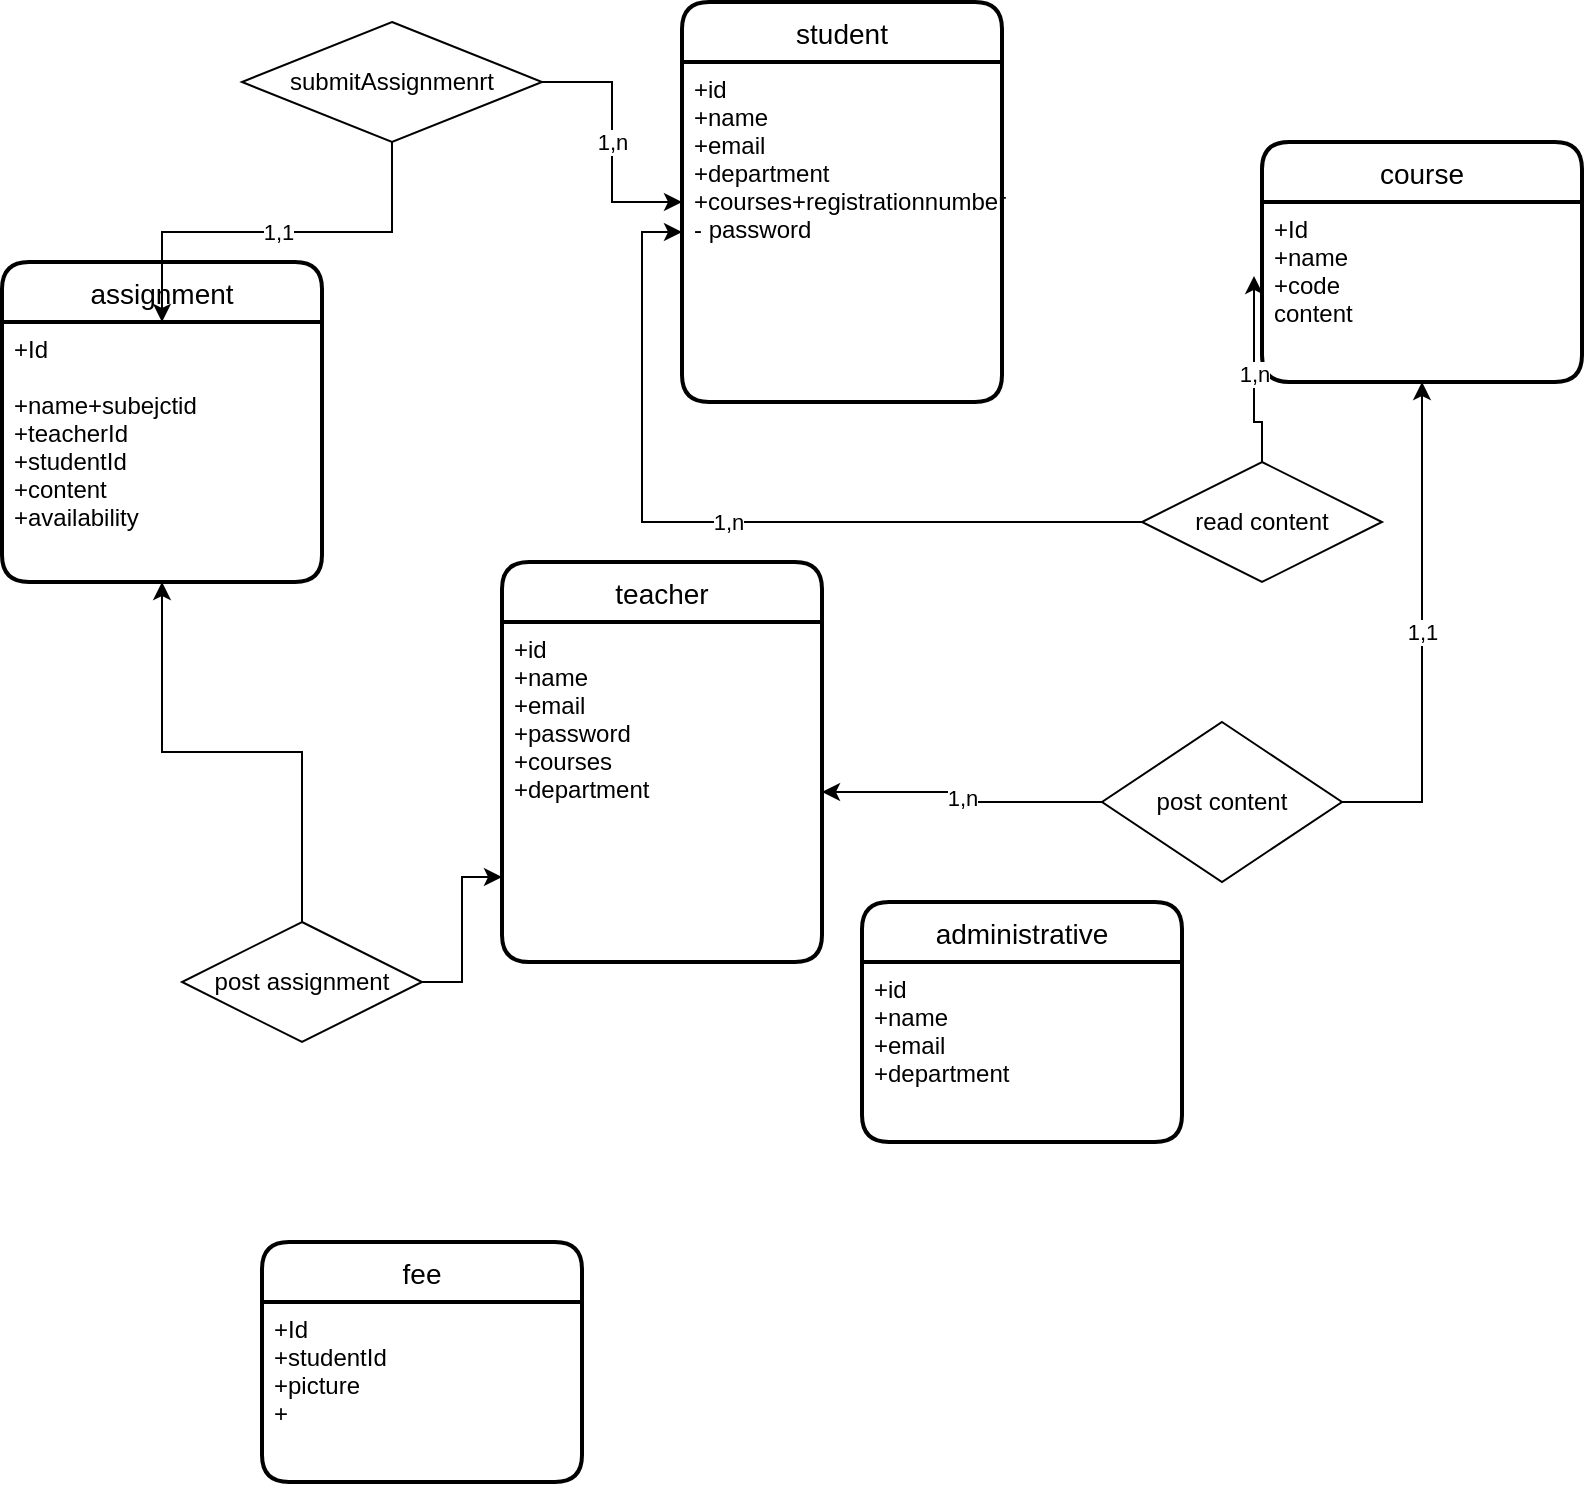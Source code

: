 <mxfile version="15.5.9" type="github">
  <diagram id="s8UazuxxXrzk4buoSBhP" name="Page-1">
    <mxGraphModel dx="1108" dy="1595" grid="1" gridSize="10" guides="1" tooltips="1" connect="1" arrows="1" fold="1" page="1" pageScale="1" pageWidth="850" pageHeight="1100" math="0" shadow="0">
      <root>
        <mxCell id="0" />
        <mxCell id="1" parent="0" />
        <mxCell id="wy_W4sVEvX35A_wqAEA1-1" value="student" style="swimlane;childLayout=stackLayout;horizontal=1;startSize=30;horizontalStack=0;rounded=1;fontSize=14;fontStyle=0;strokeWidth=2;resizeParent=0;resizeLast=1;shadow=0;dashed=0;align=center;" vertex="1" parent="1">
          <mxGeometry x="400" y="-20" width="160" height="200" as="geometry" />
        </mxCell>
        <mxCell id="wy_W4sVEvX35A_wqAEA1-2" value="+id&#xa;+name&#xa;+email&#xa;+department&#xa;+courses+registrationnumber&#xa;- password&#xa;" style="align=left;strokeColor=none;fillColor=none;spacingLeft=4;fontSize=12;verticalAlign=top;resizable=0;rotatable=0;part=1;" vertex="1" parent="wy_W4sVEvX35A_wqAEA1-1">
          <mxGeometry y="30" width="160" height="170" as="geometry" />
        </mxCell>
        <mxCell id="wy_W4sVEvX35A_wqAEA1-3" value="teacher" style="swimlane;childLayout=stackLayout;horizontal=1;startSize=30;horizontalStack=0;rounded=1;fontSize=14;fontStyle=0;strokeWidth=2;resizeParent=0;resizeLast=1;shadow=0;dashed=0;align=center;" vertex="1" parent="1">
          <mxGeometry x="310" y="260" width="160" height="200" as="geometry" />
        </mxCell>
        <mxCell id="wy_W4sVEvX35A_wqAEA1-4" value="+id&#xa;+name&#xa;+email&#xa;+password&#xa;+courses&#xa;+department&#xa;" style="align=left;strokeColor=none;fillColor=none;spacingLeft=4;fontSize=12;verticalAlign=top;resizable=0;rotatable=0;part=1;" vertex="1" parent="wy_W4sVEvX35A_wqAEA1-3">
          <mxGeometry y="30" width="160" height="170" as="geometry" />
        </mxCell>
        <mxCell id="wy_W4sVEvX35A_wqAEA1-5" value="assignment" style="swimlane;childLayout=stackLayout;horizontal=1;startSize=30;horizontalStack=0;rounded=1;fontSize=14;fontStyle=0;strokeWidth=2;resizeParent=0;resizeLast=1;shadow=0;dashed=0;align=center;" vertex="1" parent="1">
          <mxGeometry x="60" y="110" width="160" height="160" as="geometry" />
        </mxCell>
        <mxCell id="wy_W4sVEvX35A_wqAEA1-6" value="+Id&#xa;&#xa;+name+subejctid&#xa;+teacherId&#xa;+studentId&#xa;+content&#xa;+availability&#xa;" style="align=left;strokeColor=none;fillColor=none;spacingLeft=4;fontSize=12;verticalAlign=top;resizable=0;rotatable=0;part=1;" vertex="1" parent="wy_W4sVEvX35A_wqAEA1-5">
          <mxGeometry y="30" width="160" height="130" as="geometry" />
        </mxCell>
        <mxCell id="wy_W4sVEvX35A_wqAEA1-7" value="course" style="swimlane;childLayout=stackLayout;horizontal=1;startSize=30;horizontalStack=0;rounded=1;fontSize=14;fontStyle=0;strokeWidth=2;resizeParent=0;resizeLast=1;shadow=0;dashed=0;align=center;" vertex="1" parent="1">
          <mxGeometry x="690" y="50" width="160" height="120" as="geometry" />
        </mxCell>
        <mxCell id="wy_W4sVEvX35A_wqAEA1-8" value="+Id&#xa;+name&#xa;+code&#xa;content&#xa;" style="align=left;strokeColor=none;fillColor=none;spacingLeft=4;fontSize=12;verticalAlign=top;resizable=0;rotatable=0;part=1;" vertex="1" parent="wy_W4sVEvX35A_wqAEA1-7">
          <mxGeometry y="30" width="160" height="90" as="geometry" />
        </mxCell>
        <mxCell id="wy_W4sVEvX35A_wqAEA1-11" value="1,n" style="edgeStyle=orthogonalEdgeStyle;rounded=0;orthogonalLoop=1;jettySize=auto;html=1;entryX=-0.025;entryY=0.411;entryDx=0;entryDy=0;entryPerimeter=0;" edge="1" parent="1" source="wy_W4sVEvX35A_wqAEA1-10" target="wy_W4sVEvX35A_wqAEA1-8">
          <mxGeometry relative="1" as="geometry" />
        </mxCell>
        <mxCell id="wy_W4sVEvX35A_wqAEA1-12" value="1,n" style="edgeStyle=orthogonalEdgeStyle;rounded=0;orthogonalLoop=1;jettySize=auto;html=1;entryX=0;entryY=0.5;entryDx=0;entryDy=0;" edge="1" parent="1" source="wy_W4sVEvX35A_wqAEA1-10" target="wy_W4sVEvX35A_wqAEA1-2">
          <mxGeometry relative="1" as="geometry" />
        </mxCell>
        <mxCell id="wy_W4sVEvX35A_wqAEA1-10" value="read content" style="shape=rhombus;perimeter=rhombusPerimeter;whiteSpace=wrap;html=1;align=center;" vertex="1" parent="1">
          <mxGeometry x="630" y="210" width="120" height="60" as="geometry" />
        </mxCell>
        <mxCell id="wy_W4sVEvX35A_wqAEA1-14" value="1,n" style="edgeStyle=orthogonalEdgeStyle;rounded=0;orthogonalLoop=1;jettySize=auto;html=1;" edge="1" parent="1" source="wy_W4sVEvX35A_wqAEA1-13" target="wy_W4sVEvX35A_wqAEA1-4">
          <mxGeometry relative="1" as="geometry" />
        </mxCell>
        <mxCell id="wy_W4sVEvX35A_wqAEA1-15" value="1,1" style="edgeStyle=orthogonalEdgeStyle;rounded=0;orthogonalLoop=1;jettySize=auto;html=1;exitX=1;exitY=0.5;exitDx=0;exitDy=0;" edge="1" parent="1" source="wy_W4sVEvX35A_wqAEA1-13" target="wy_W4sVEvX35A_wqAEA1-8">
          <mxGeometry relative="1" as="geometry" />
        </mxCell>
        <mxCell id="wy_W4sVEvX35A_wqAEA1-13" value="post content" style="shape=rhombus;perimeter=rhombusPerimeter;whiteSpace=wrap;html=1;align=center;" vertex="1" parent="1">
          <mxGeometry x="610" y="340" width="120" height="80" as="geometry" />
        </mxCell>
        <mxCell id="wy_W4sVEvX35A_wqAEA1-31" value="1,1" style="edgeStyle=orthogonalEdgeStyle;rounded=0;orthogonalLoop=1;jettySize=auto;html=1;" edge="1" parent="1" source="wy_W4sVEvX35A_wqAEA1-30" target="wy_W4sVEvX35A_wqAEA1-6">
          <mxGeometry relative="1" as="geometry" />
        </mxCell>
        <mxCell id="wy_W4sVEvX35A_wqAEA1-32" value="1,n" style="edgeStyle=orthogonalEdgeStyle;rounded=0;orthogonalLoop=1;jettySize=auto;html=1;" edge="1" parent="1" source="wy_W4sVEvX35A_wqAEA1-30" target="wy_W4sVEvX35A_wqAEA1-1">
          <mxGeometry relative="1" as="geometry" />
        </mxCell>
        <mxCell id="wy_W4sVEvX35A_wqAEA1-30" value="submitAssignmenrt" style="shape=rhombus;perimeter=rhombusPerimeter;whiteSpace=wrap;html=1;align=center;" vertex="1" parent="1">
          <mxGeometry x="180" y="-10" width="150" height="60" as="geometry" />
        </mxCell>
        <mxCell id="wy_W4sVEvX35A_wqAEA1-34" style="edgeStyle=orthogonalEdgeStyle;rounded=0;orthogonalLoop=1;jettySize=auto;html=1;entryX=0;entryY=0.75;entryDx=0;entryDy=0;" edge="1" parent="1" source="wy_W4sVEvX35A_wqAEA1-33" target="wy_W4sVEvX35A_wqAEA1-4">
          <mxGeometry relative="1" as="geometry" />
        </mxCell>
        <mxCell id="wy_W4sVEvX35A_wqAEA1-36" style="edgeStyle=orthogonalEdgeStyle;rounded=0;orthogonalLoop=1;jettySize=auto;html=1;" edge="1" parent="1" source="wy_W4sVEvX35A_wqAEA1-33" target="wy_W4sVEvX35A_wqAEA1-6">
          <mxGeometry relative="1" as="geometry" />
        </mxCell>
        <mxCell id="wy_W4sVEvX35A_wqAEA1-33" value="post assignment" style="shape=rhombus;perimeter=rhombusPerimeter;whiteSpace=wrap;html=1;align=center;" vertex="1" parent="1">
          <mxGeometry x="150" y="440" width="120" height="60" as="geometry" />
        </mxCell>
        <mxCell id="wy_W4sVEvX35A_wqAEA1-50" value="administrative" style="swimlane;childLayout=stackLayout;horizontal=1;startSize=30;horizontalStack=0;rounded=1;fontSize=14;fontStyle=0;strokeWidth=2;resizeParent=0;resizeLast=1;shadow=0;dashed=0;align=center;" vertex="1" parent="1">
          <mxGeometry x="490" y="430" width="160" height="120" as="geometry" />
        </mxCell>
        <mxCell id="wy_W4sVEvX35A_wqAEA1-51" value="+id&#xa;+name&#xa;+email&#xa;+department&#xa; " style="align=left;strokeColor=none;fillColor=none;spacingLeft=4;fontSize=12;verticalAlign=top;resizable=0;rotatable=0;part=1;" vertex="1" parent="wy_W4sVEvX35A_wqAEA1-50">
          <mxGeometry y="30" width="160" height="90" as="geometry" />
        </mxCell>
        <mxCell id="wy_W4sVEvX35A_wqAEA1-53" value="fee" style="swimlane;childLayout=stackLayout;horizontal=1;startSize=30;horizontalStack=0;rounded=1;fontSize=14;fontStyle=0;strokeWidth=2;resizeParent=0;resizeLast=1;shadow=0;dashed=0;align=center;" vertex="1" parent="1">
          <mxGeometry x="190" y="600" width="160" height="120" as="geometry" />
        </mxCell>
        <mxCell id="wy_W4sVEvX35A_wqAEA1-54" value="+Id&#xa;+studentId&#xa;+picture&#xa;+&#xa;" style="align=left;strokeColor=none;fillColor=none;spacingLeft=4;fontSize=12;verticalAlign=top;resizable=0;rotatable=0;part=1;" vertex="1" parent="wy_W4sVEvX35A_wqAEA1-53">
          <mxGeometry y="30" width="160" height="90" as="geometry" />
        </mxCell>
      </root>
    </mxGraphModel>
  </diagram>
</mxfile>
